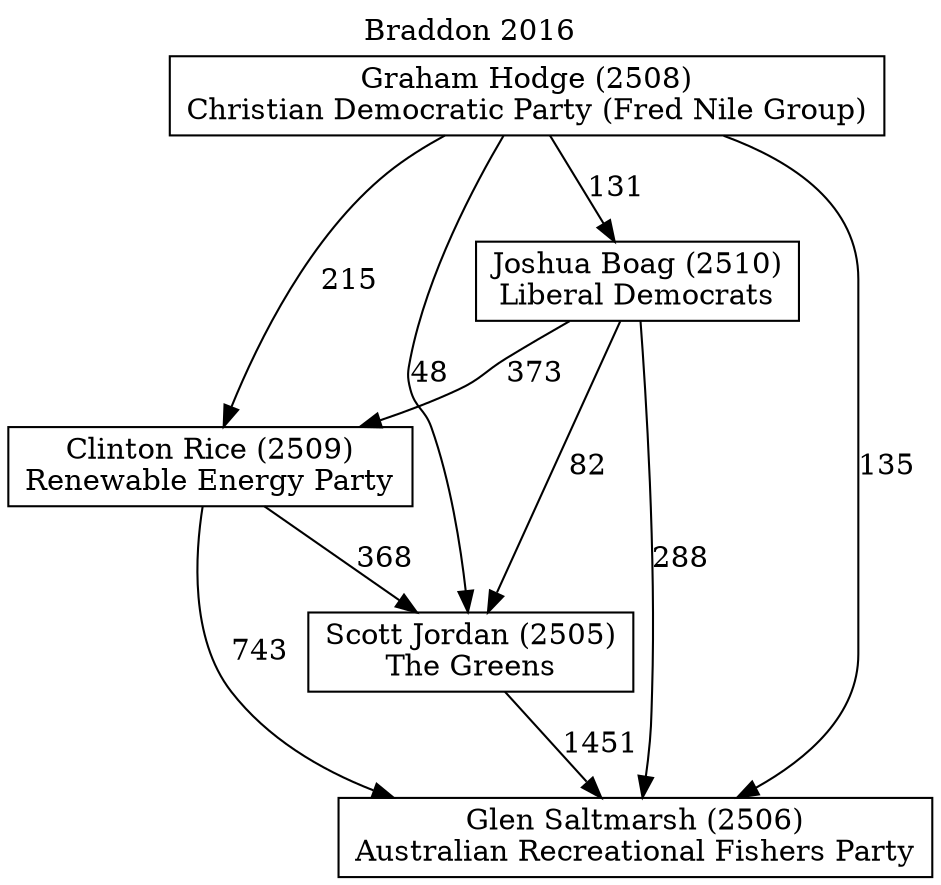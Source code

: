 // House preference flow
digraph "Glen Saltmarsh (2506)_Braddon_2016" {
	graph [label="Braddon 2016" labelloc=t mclimit=10]
	node [shape=box]
	"Clinton Rice (2509)" [label="Clinton Rice (2509)
Renewable Energy Party"]
	"Graham Hodge (2508)" [label="Graham Hodge (2508)
Christian Democratic Party (Fred Nile Group)"]
	"Glen Saltmarsh (2506)" [label="Glen Saltmarsh (2506)
Australian Recreational Fishers Party"]
	"Joshua Boag (2510)" [label="Joshua Boag (2510)
Liberal Democrats"]
	"Scott Jordan (2505)" [label="Scott Jordan (2505)
The Greens"]
	"Joshua Boag (2510)" -> "Scott Jordan (2505)" [label=82]
	"Clinton Rice (2509)" -> "Scott Jordan (2505)" [label=368]
	"Joshua Boag (2510)" -> "Clinton Rice (2509)" [label=373]
	"Graham Hodge (2508)" -> "Joshua Boag (2510)" [label=131]
	"Joshua Boag (2510)" -> "Glen Saltmarsh (2506)" [label=288]
	"Graham Hodge (2508)" -> "Scott Jordan (2505)" [label=48]
	"Graham Hodge (2508)" -> "Clinton Rice (2509)" [label=215]
	"Graham Hodge (2508)" -> "Glen Saltmarsh (2506)" [label=135]
	"Scott Jordan (2505)" -> "Glen Saltmarsh (2506)" [label=1451]
	"Clinton Rice (2509)" -> "Glen Saltmarsh (2506)" [label=743]
}
